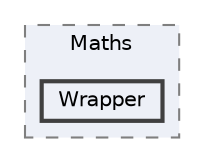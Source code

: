 digraph "Assets/_Project/Scripts/Maths/Wrapper"
{
 // LATEX_PDF_SIZE
  bgcolor="transparent";
  edge [fontname=Helvetica,fontsize=10,labelfontname=Helvetica,labelfontsize=10];
  node [fontname=Helvetica,fontsize=10,shape=box,height=0.2,width=0.4];
  compound=true
  subgraph clusterdir_5a1f08321092cb09d288b2256e5afffb {
    graph [ bgcolor="#edf0f7", pencolor="grey50", label="Maths", fontname=Helvetica,fontsize=10 style="filled,dashed", URL="dir_5a1f08321092cb09d288b2256e5afffb.html",tooltip=""]
  dir_730fc35cc81e50b743547139597372cd [label="Wrapper", fillcolor="#edf0f7", color="grey25", style="filled,bold", URL="dir_730fc35cc81e50b743547139597372cd.html",tooltip=""];
  }
}
